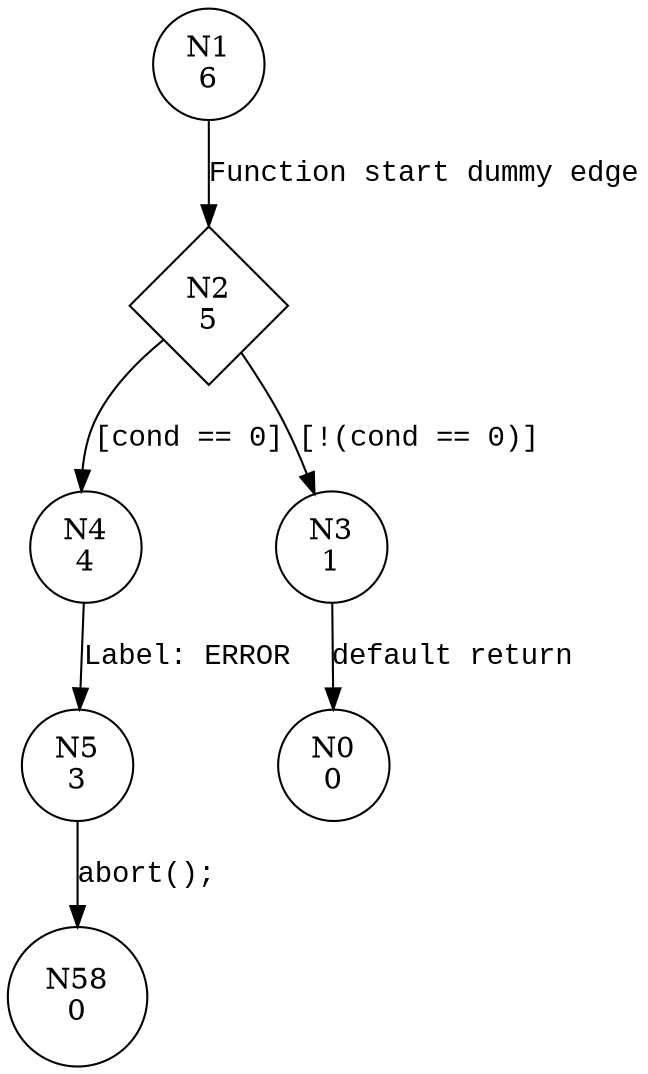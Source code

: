 digraph __VERIFIER_assert {
1 [shape="circle" label="N1\n6"]
2 [shape="diamond" label="N2\n5"]
4 [shape="circle" label="N4\n4"]
3 [shape="circle" label="N3\n1"]
5 [shape="circle" label="N5\n3"]
0 [shape="circle" label="N0\n0"]
58 [shape="circle" label="N58\n0"]
1 -> 2 [label="Function start dummy edge" fontname="Courier New"]
2 -> 4 [label="[cond == 0]" fontname="Courier New"]
2 -> 3 [label="[!(cond == 0)]" fontname="Courier New"]
4 -> 5 [label="Label: ERROR" fontname="Courier New"]
3 -> 0 [label="default return" fontname="Courier New"]
5 -> 58 [label="abort();" fontname="Courier New"]
}